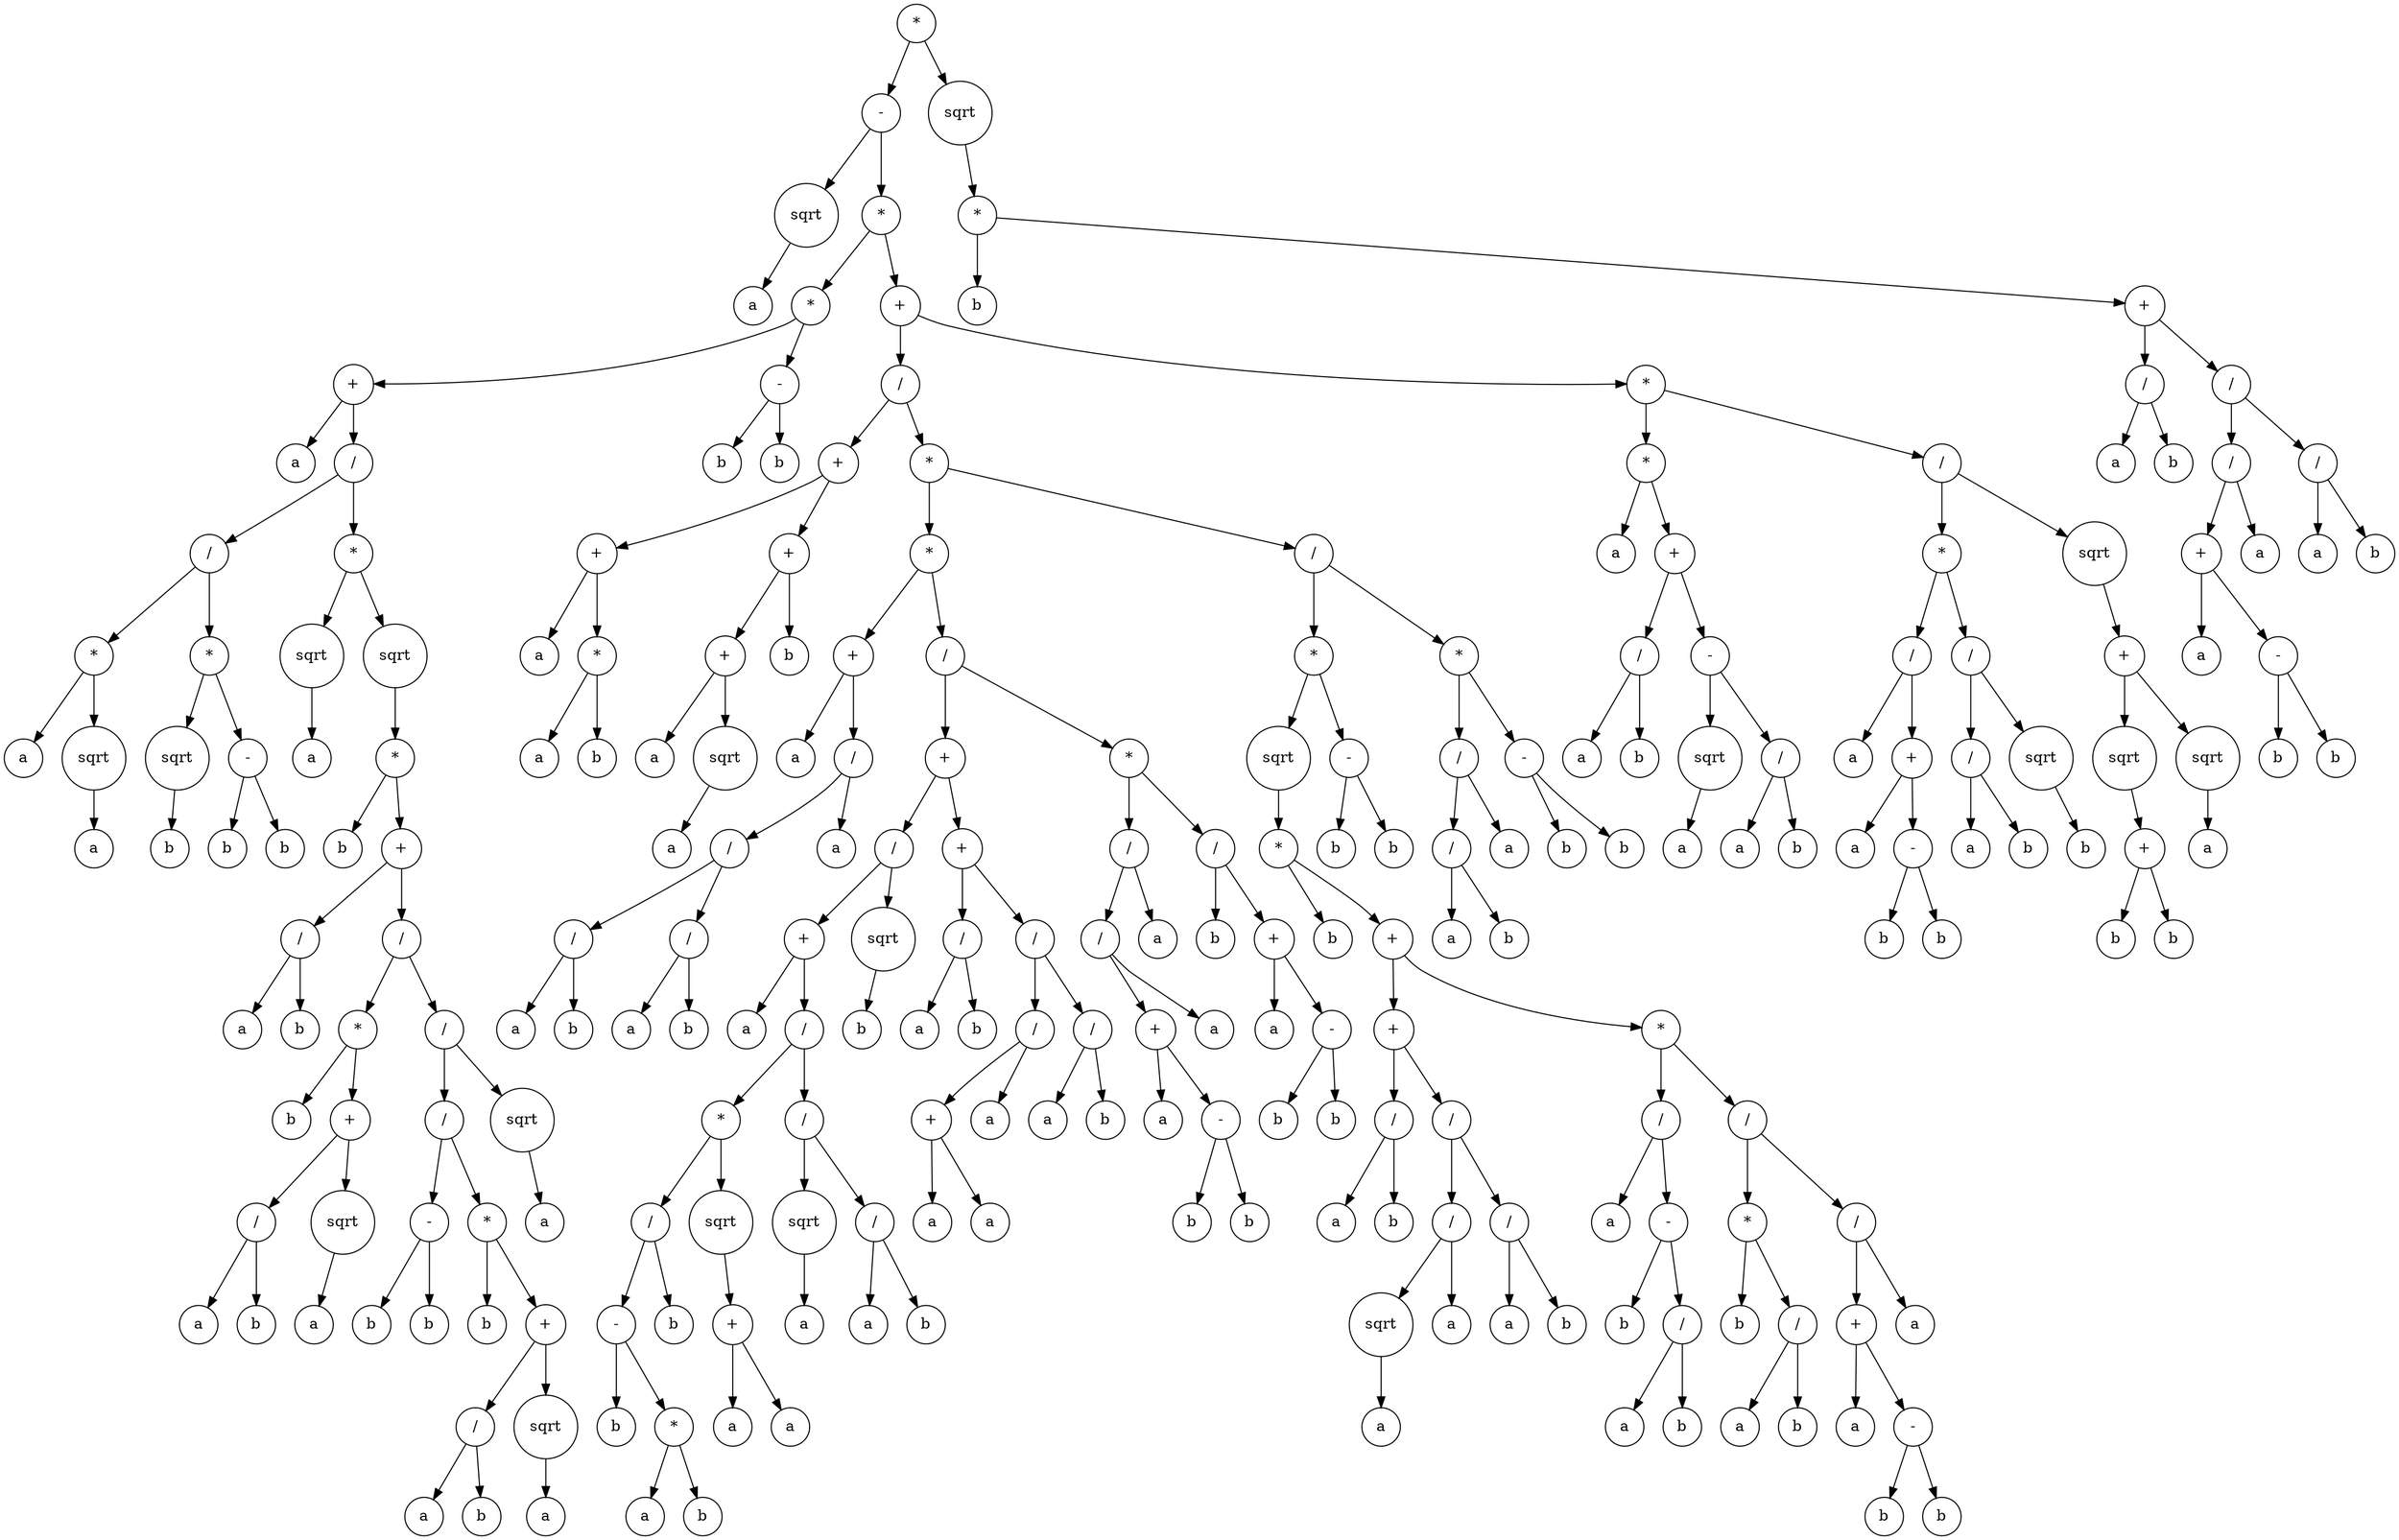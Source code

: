 digraph g {
graph [ordering=out];
node [shape=circle];
n[label = "*"];
n0[label = "-"];
n00[label = "sqrt"];
n000[label = "a"];
n00 -> n000;
n0 -> n00;
n01[label = "*"];
n010[label = "*"];
n0100[label = "+"];
n01000[label = "a"];
n0100 -> n01000;
n01001[label = "/"];
n010010[label = "/"];
n0100100[label = "*"];
n01001000[label = "a"];
n0100100 -> n01001000;
n01001001[label = "sqrt"];
n010010010[label = "a"];
n01001001 -> n010010010;
n0100100 -> n01001001;
n010010 -> n0100100;
n0100101[label = "*"];
n01001010[label = "sqrt"];
n010010100[label = "b"];
n01001010 -> n010010100;
n0100101 -> n01001010;
n01001011[label = "-"];
n010010110[label = "b"];
n01001011 -> n010010110;
n010010111[label = "b"];
n01001011 -> n010010111;
n0100101 -> n01001011;
n010010 -> n0100101;
n01001 -> n010010;
n010011[label = "*"];
n0100110[label = "sqrt"];
n01001100[label = "a"];
n0100110 -> n01001100;
n010011 -> n0100110;
n0100111[label = "sqrt"];
n01001110[label = "*"];
n010011100[label = "b"];
n01001110 -> n010011100;
n010011101[label = "+"];
n0100111010[label = "/"];
n01001110100[label = "a"];
n0100111010 -> n01001110100;
n01001110101[label = "b"];
n0100111010 -> n01001110101;
n010011101 -> n0100111010;
n0100111011[label = "/"];
n01001110110[label = "*"];
n010011101100[label = "b"];
n01001110110 -> n010011101100;
n010011101101[label = "+"];
n0100111011010[label = "/"];
n01001110110100[label = "a"];
n0100111011010 -> n01001110110100;
n01001110110101[label = "b"];
n0100111011010 -> n01001110110101;
n010011101101 -> n0100111011010;
n0100111011011[label = "sqrt"];
n01001110110110[label = "a"];
n0100111011011 -> n01001110110110;
n010011101101 -> n0100111011011;
n01001110110 -> n010011101101;
n0100111011 -> n01001110110;
n01001110111[label = "/"];
n010011101110[label = "/"];
n0100111011100[label = "-"];
n01001110111000[label = "b"];
n0100111011100 -> n01001110111000;
n01001110111001[label = "b"];
n0100111011100 -> n01001110111001;
n010011101110 -> n0100111011100;
n0100111011101[label = "*"];
n01001110111010[label = "b"];
n0100111011101 -> n01001110111010;
n01001110111011[label = "+"];
n010011101110110[label = "/"];
n0100111011101100[label = "a"];
n010011101110110 -> n0100111011101100;
n0100111011101101[label = "b"];
n010011101110110 -> n0100111011101101;
n01001110111011 -> n010011101110110;
n010011101110111[label = "sqrt"];
n0100111011101110[label = "a"];
n010011101110111 -> n0100111011101110;
n01001110111011 -> n010011101110111;
n0100111011101 -> n01001110111011;
n010011101110 -> n0100111011101;
n01001110111 -> n010011101110;
n010011101111[label = "sqrt"];
n0100111011110[label = "a"];
n010011101111 -> n0100111011110;
n01001110111 -> n010011101111;
n0100111011 -> n01001110111;
n010011101 -> n0100111011;
n01001110 -> n010011101;
n0100111 -> n01001110;
n010011 -> n0100111;
n01001 -> n010011;
n0100 -> n01001;
n010 -> n0100;
n0101[label = "-"];
n01010[label = "b"];
n0101 -> n01010;
n01011[label = "b"];
n0101 -> n01011;
n010 -> n0101;
n01 -> n010;
n011[label = "+"];
n0110[label = "/"];
n01100[label = "+"];
n011000[label = "+"];
n0110000[label = "a"];
n011000 -> n0110000;
n0110001[label = "*"];
n01100010[label = "a"];
n0110001 -> n01100010;
n01100011[label = "b"];
n0110001 -> n01100011;
n011000 -> n0110001;
n01100 -> n011000;
n011001[label = "+"];
n0110010[label = "+"];
n01100100[label = "a"];
n0110010 -> n01100100;
n01100101[label = "sqrt"];
n011001010[label = "a"];
n01100101 -> n011001010;
n0110010 -> n01100101;
n011001 -> n0110010;
n0110011[label = "b"];
n011001 -> n0110011;
n01100 -> n011001;
n0110 -> n01100;
n01101[label = "*"];
n011010[label = "*"];
n0110100[label = "+"];
n01101000[label = "a"];
n0110100 -> n01101000;
n01101001[label = "/"];
n011010010[label = "/"];
n0110100100[label = "/"];
n01101001000[label = "a"];
n0110100100 -> n01101001000;
n01101001001[label = "b"];
n0110100100 -> n01101001001;
n011010010 -> n0110100100;
n0110100101[label = "/"];
n01101001010[label = "a"];
n0110100101 -> n01101001010;
n01101001011[label = "b"];
n0110100101 -> n01101001011;
n011010010 -> n0110100101;
n01101001 -> n011010010;
n011010011[label = "a"];
n01101001 -> n011010011;
n0110100 -> n01101001;
n011010 -> n0110100;
n0110101[label = "/"];
n01101010[label = "+"];
n011010100[label = "/"];
n0110101000[label = "+"];
n01101010000[label = "a"];
n0110101000 -> n01101010000;
n01101010001[label = "/"];
n011010100010[label = "*"];
n0110101000100[label = "/"];
n01101010001000[label = "-"];
n011010100010000[label = "b"];
n01101010001000 -> n011010100010000;
n011010100010001[label = "*"];
n0110101000100010[label = "a"];
n011010100010001 -> n0110101000100010;
n0110101000100011[label = "b"];
n011010100010001 -> n0110101000100011;
n01101010001000 -> n011010100010001;
n0110101000100 -> n01101010001000;
n01101010001001[label = "b"];
n0110101000100 -> n01101010001001;
n011010100010 -> n0110101000100;
n0110101000101[label = "sqrt"];
n01101010001010[label = "+"];
n011010100010100[label = "a"];
n01101010001010 -> n011010100010100;
n011010100010101[label = "a"];
n01101010001010 -> n011010100010101;
n0110101000101 -> n01101010001010;
n011010100010 -> n0110101000101;
n01101010001 -> n011010100010;
n011010100011[label = "/"];
n0110101000110[label = "sqrt"];
n01101010001100[label = "a"];
n0110101000110 -> n01101010001100;
n011010100011 -> n0110101000110;
n0110101000111[label = "/"];
n01101010001110[label = "a"];
n0110101000111 -> n01101010001110;
n01101010001111[label = "b"];
n0110101000111 -> n01101010001111;
n011010100011 -> n0110101000111;
n01101010001 -> n011010100011;
n0110101000 -> n01101010001;
n011010100 -> n0110101000;
n0110101001[label = "sqrt"];
n01101010010[label = "b"];
n0110101001 -> n01101010010;
n011010100 -> n0110101001;
n01101010 -> n011010100;
n011010101[label = "+"];
n0110101010[label = "/"];
n01101010100[label = "a"];
n0110101010 -> n01101010100;
n01101010101[label = "b"];
n0110101010 -> n01101010101;
n011010101 -> n0110101010;
n0110101011[label = "/"];
n01101010110[label = "/"];
n011010101100[label = "+"];
n0110101011000[label = "a"];
n011010101100 -> n0110101011000;
n0110101011001[label = "a"];
n011010101100 -> n0110101011001;
n01101010110 -> n011010101100;
n011010101101[label = "a"];
n01101010110 -> n011010101101;
n0110101011 -> n01101010110;
n01101010111[label = "/"];
n011010101110[label = "a"];
n01101010111 -> n011010101110;
n011010101111[label = "b"];
n01101010111 -> n011010101111;
n0110101011 -> n01101010111;
n011010101 -> n0110101011;
n01101010 -> n011010101;
n0110101 -> n01101010;
n01101011[label = "*"];
n011010110[label = "/"];
n0110101100[label = "/"];
n01101011000[label = "+"];
n011010110000[label = "a"];
n01101011000 -> n011010110000;
n011010110001[label = "-"];
n0110101100010[label = "b"];
n011010110001 -> n0110101100010;
n0110101100011[label = "b"];
n011010110001 -> n0110101100011;
n01101011000 -> n011010110001;
n0110101100 -> n01101011000;
n01101011001[label = "a"];
n0110101100 -> n01101011001;
n011010110 -> n0110101100;
n0110101101[label = "a"];
n011010110 -> n0110101101;
n01101011 -> n011010110;
n011010111[label = "/"];
n0110101110[label = "b"];
n011010111 -> n0110101110;
n0110101111[label = "+"];
n01101011110[label = "a"];
n0110101111 -> n01101011110;
n01101011111[label = "-"];
n011010111110[label = "b"];
n01101011111 -> n011010111110;
n011010111111[label = "b"];
n01101011111 -> n011010111111;
n0110101111 -> n01101011111;
n011010111 -> n0110101111;
n01101011 -> n011010111;
n0110101 -> n01101011;
n011010 -> n0110101;
n01101 -> n011010;
n011011[label = "/"];
n0110110[label = "*"];
n01101100[label = "sqrt"];
n011011000[label = "*"];
n0110110000[label = "b"];
n011011000 -> n0110110000;
n0110110001[label = "+"];
n01101100010[label = "+"];
n011011000100[label = "/"];
n0110110001000[label = "a"];
n011011000100 -> n0110110001000;
n0110110001001[label = "b"];
n011011000100 -> n0110110001001;
n01101100010 -> n011011000100;
n011011000101[label = "/"];
n0110110001010[label = "/"];
n01101100010100[label = "sqrt"];
n011011000101000[label = "a"];
n01101100010100 -> n011011000101000;
n0110110001010 -> n01101100010100;
n01101100010101[label = "a"];
n0110110001010 -> n01101100010101;
n011011000101 -> n0110110001010;
n0110110001011[label = "/"];
n01101100010110[label = "a"];
n0110110001011 -> n01101100010110;
n01101100010111[label = "b"];
n0110110001011 -> n01101100010111;
n011011000101 -> n0110110001011;
n01101100010 -> n011011000101;
n0110110001 -> n01101100010;
n01101100011[label = "*"];
n011011000110[label = "/"];
n0110110001100[label = "a"];
n011011000110 -> n0110110001100;
n0110110001101[label = "-"];
n01101100011010[label = "b"];
n0110110001101 -> n01101100011010;
n01101100011011[label = "/"];
n011011000110110[label = "a"];
n01101100011011 -> n011011000110110;
n011011000110111[label = "b"];
n01101100011011 -> n011011000110111;
n0110110001101 -> n01101100011011;
n011011000110 -> n0110110001101;
n01101100011 -> n011011000110;
n011011000111[label = "/"];
n0110110001110[label = "*"];
n01101100011100[label = "b"];
n0110110001110 -> n01101100011100;
n01101100011101[label = "/"];
n011011000111010[label = "a"];
n01101100011101 -> n011011000111010;
n011011000111011[label = "b"];
n01101100011101 -> n011011000111011;
n0110110001110 -> n01101100011101;
n011011000111 -> n0110110001110;
n0110110001111[label = "/"];
n01101100011110[label = "+"];
n011011000111100[label = "a"];
n01101100011110 -> n011011000111100;
n011011000111101[label = "-"];
n0110110001111010[label = "b"];
n011011000111101 -> n0110110001111010;
n0110110001111011[label = "b"];
n011011000111101 -> n0110110001111011;
n01101100011110 -> n011011000111101;
n0110110001111 -> n01101100011110;
n01101100011111[label = "a"];
n0110110001111 -> n01101100011111;
n011011000111 -> n0110110001111;
n01101100011 -> n011011000111;
n0110110001 -> n01101100011;
n011011000 -> n0110110001;
n01101100 -> n011011000;
n0110110 -> n01101100;
n01101101[label = "-"];
n011011010[label = "b"];
n01101101 -> n011011010;
n011011011[label = "b"];
n01101101 -> n011011011;
n0110110 -> n01101101;
n011011 -> n0110110;
n0110111[label = "*"];
n01101110[label = "/"];
n011011100[label = "/"];
n0110111000[label = "a"];
n011011100 -> n0110111000;
n0110111001[label = "b"];
n011011100 -> n0110111001;
n01101110 -> n011011100;
n011011101[label = "a"];
n01101110 -> n011011101;
n0110111 -> n01101110;
n01101111[label = "-"];
n011011110[label = "b"];
n01101111 -> n011011110;
n011011111[label = "b"];
n01101111 -> n011011111;
n0110111 -> n01101111;
n011011 -> n0110111;
n01101 -> n011011;
n0110 -> n01101;
n011 -> n0110;
n0111[label = "*"];
n01110[label = "*"];
n011100[label = "a"];
n01110 -> n011100;
n011101[label = "+"];
n0111010[label = "/"];
n01110100[label = "a"];
n0111010 -> n01110100;
n01110101[label = "b"];
n0111010 -> n01110101;
n011101 -> n0111010;
n0111011[label = "-"];
n01110110[label = "sqrt"];
n011101100[label = "a"];
n01110110 -> n011101100;
n0111011 -> n01110110;
n01110111[label = "/"];
n011101110[label = "a"];
n01110111 -> n011101110;
n011101111[label = "b"];
n01110111 -> n011101111;
n0111011 -> n01110111;
n011101 -> n0111011;
n01110 -> n011101;
n0111 -> n01110;
n01111[label = "/"];
n011110[label = "*"];
n0111100[label = "/"];
n01111000[label = "a"];
n0111100 -> n01111000;
n01111001[label = "+"];
n011110010[label = "a"];
n01111001 -> n011110010;
n011110011[label = "-"];
n0111100110[label = "b"];
n011110011 -> n0111100110;
n0111100111[label = "b"];
n011110011 -> n0111100111;
n01111001 -> n011110011;
n0111100 -> n01111001;
n011110 -> n0111100;
n0111101[label = "/"];
n01111010[label = "/"];
n011110100[label = "a"];
n01111010 -> n011110100;
n011110101[label = "b"];
n01111010 -> n011110101;
n0111101 -> n01111010;
n01111011[label = "sqrt"];
n011110110[label = "b"];
n01111011 -> n011110110;
n0111101 -> n01111011;
n011110 -> n0111101;
n01111 -> n011110;
n011111[label = "sqrt"];
n0111110[label = "+"];
n01111100[label = "sqrt"];
n011111000[label = "+"];
n0111110000[label = "b"];
n011111000 -> n0111110000;
n0111110001[label = "b"];
n011111000 -> n0111110001;
n01111100 -> n011111000;
n0111110 -> n01111100;
n01111101[label = "sqrt"];
n011111010[label = "a"];
n01111101 -> n011111010;
n0111110 -> n01111101;
n011111 -> n0111110;
n01111 -> n011111;
n0111 -> n01111;
n011 -> n0111;
n01 -> n011;
n0 -> n01;
n -> n0;
n1[label = "sqrt"];
n10[label = "*"];
n100[label = "b"];
n10 -> n100;
n101[label = "+"];
n1010[label = "/"];
n10100[label = "a"];
n1010 -> n10100;
n10101[label = "b"];
n1010 -> n10101;
n101 -> n1010;
n1011[label = "/"];
n10110[label = "/"];
n101100[label = "+"];
n1011000[label = "a"];
n101100 -> n1011000;
n1011001[label = "-"];
n10110010[label = "b"];
n1011001 -> n10110010;
n10110011[label = "b"];
n1011001 -> n10110011;
n101100 -> n1011001;
n10110 -> n101100;
n101101[label = "a"];
n10110 -> n101101;
n1011 -> n10110;
n10111[label = "/"];
n101110[label = "a"];
n10111 -> n101110;
n101111[label = "b"];
n10111 -> n101111;
n1011 -> n10111;
n101 -> n1011;
n10 -> n101;
n1 -> n10;
n -> n1;
}
